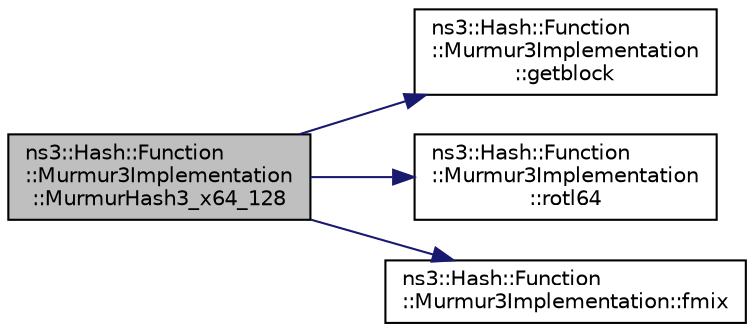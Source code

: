 digraph "ns3::Hash::Function::Murmur3Implementation::MurmurHash3_x64_128"
{
  edge [fontname="Helvetica",fontsize="10",labelfontname="Helvetica",labelfontsize="10"];
  node [fontname="Helvetica",fontsize="10",shape=record];
  rankdir="LR";
  Node1 [label="ns3::Hash::Function\l::Murmur3Implementation\l::MurmurHash3_x64_128",height=0.2,width=0.4,color="black", fillcolor="grey75", style="filled", fontcolor="black"];
  Node1 -> Node2 [color="midnightblue",fontsize="10",style="solid"];
  Node2 [label="ns3::Hash::Function\l::Murmur3Implementation\l::getblock",height=0.2,width=0.4,color="black", fillcolor="white", style="filled",URL="$d9/d6d/group__hash__murmur3.html#ga82df4ed13fd9546755cdf465105a524c"];
  Node1 -> Node3 [color="midnightblue",fontsize="10",style="solid"];
  Node3 [label="ns3::Hash::Function\l::Murmur3Implementation\l::rotl64",height=0.2,width=0.4,color="black", fillcolor="white", style="filled",URL="$d9/d6d/group__hash__murmur3.html#ga5649fec849183845d5f53fd54c9bd509"];
  Node1 -> Node4 [color="midnightblue",fontsize="10",style="solid"];
  Node4 [label="ns3::Hash::Function\l::Murmur3Implementation::fmix",height=0.2,width=0.4,color="black", fillcolor="white", style="filled",URL="$d9/d6d/group__hash__murmur3.html#ga5ace0a4c6b8f2b26528d6b939a6768ac"];
}
